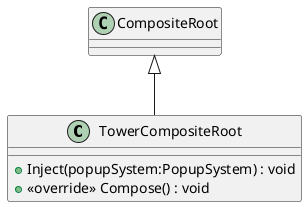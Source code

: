 @startuml
class TowerCompositeRoot {
    + Inject(popupSystem:PopupSystem) : void
    + <<override>> Compose() : void
}
CompositeRoot <|-- TowerCompositeRoot
@enduml
